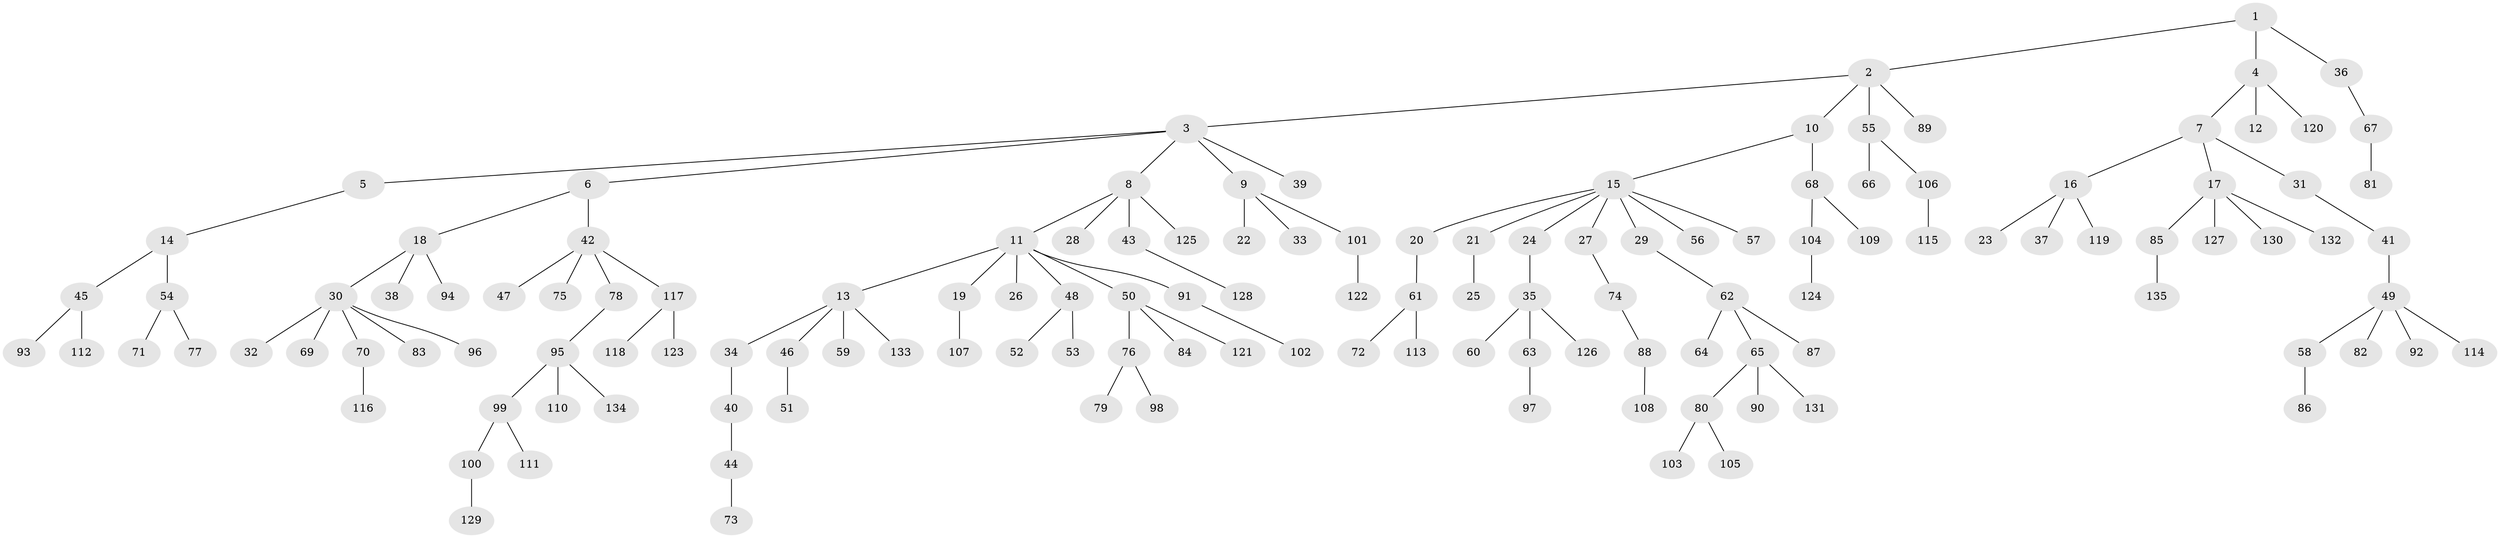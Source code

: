 // Generated by graph-tools (version 1.1) at 2025/53/03/09/25 04:53:34]
// undirected, 135 vertices, 134 edges
graph export_dot {
graph [start="1"]
  node [color=gray90,style=filled];
  1;
  2;
  3;
  4;
  5;
  6;
  7;
  8;
  9;
  10;
  11;
  12;
  13;
  14;
  15;
  16;
  17;
  18;
  19;
  20;
  21;
  22;
  23;
  24;
  25;
  26;
  27;
  28;
  29;
  30;
  31;
  32;
  33;
  34;
  35;
  36;
  37;
  38;
  39;
  40;
  41;
  42;
  43;
  44;
  45;
  46;
  47;
  48;
  49;
  50;
  51;
  52;
  53;
  54;
  55;
  56;
  57;
  58;
  59;
  60;
  61;
  62;
  63;
  64;
  65;
  66;
  67;
  68;
  69;
  70;
  71;
  72;
  73;
  74;
  75;
  76;
  77;
  78;
  79;
  80;
  81;
  82;
  83;
  84;
  85;
  86;
  87;
  88;
  89;
  90;
  91;
  92;
  93;
  94;
  95;
  96;
  97;
  98;
  99;
  100;
  101;
  102;
  103;
  104;
  105;
  106;
  107;
  108;
  109;
  110;
  111;
  112;
  113;
  114;
  115;
  116;
  117;
  118;
  119;
  120;
  121;
  122;
  123;
  124;
  125;
  126;
  127;
  128;
  129;
  130;
  131;
  132;
  133;
  134;
  135;
  1 -- 2;
  1 -- 4;
  1 -- 36;
  2 -- 3;
  2 -- 10;
  2 -- 55;
  2 -- 89;
  3 -- 5;
  3 -- 6;
  3 -- 8;
  3 -- 9;
  3 -- 39;
  4 -- 7;
  4 -- 12;
  4 -- 120;
  5 -- 14;
  6 -- 18;
  6 -- 42;
  7 -- 16;
  7 -- 17;
  7 -- 31;
  8 -- 11;
  8 -- 28;
  8 -- 43;
  8 -- 125;
  9 -- 22;
  9 -- 33;
  9 -- 101;
  10 -- 15;
  10 -- 68;
  11 -- 13;
  11 -- 19;
  11 -- 26;
  11 -- 48;
  11 -- 50;
  11 -- 91;
  13 -- 34;
  13 -- 46;
  13 -- 59;
  13 -- 133;
  14 -- 45;
  14 -- 54;
  15 -- 20;
  15 -- 21;
  15 -- 24;
  15 -- 27;
  15 -- 29;
  15 -- 56;
  15 -- 57;
  16 -- 23;
  16 -- 37;
  16 -- 119;
  17 -- 85;
  17 -- 127;
  17 -- 130;
  17 -- 132;
  18 -- 30;
  18 -- 38;
  18 -- 94;
  19 -- 107;
  20 -- 61;
  21 -- 25;
  24 -- 35;
  27 -- 74;
  29 -- 62;
  30 -- 32;
  30 -- 69;
  30 -- 70;
  30 -- 83;
  30 -- 96;
  31 -- 41;
  34 -- 40;
  35 -- 60;
  35 -- 63;
  35 -- 126;
  36 -- 67;
  40 -- 44;
  41 -- 49;
  42 -- 47;
  42 -- 75;
  42 -- 78;
  42 -- 117;
  43 -- 128;
  44 -- 73;
  45 -- 93;
  45 -- 112;
  46 -- 51;
  48 -- 52;
  48 -- 53;
  49 -- 58;
  49 -- 82;
  49 -- 92;
  49 -- 114;
  50 -- 76;
  50 -- 84;
  50 -- 121;
  54 -- 71;
  54 -- 77;
  55 -- 66;
  55 -- 106;
  58 -- 86;
  61 -- 72;
  61 -- 113;
  62 -- 64;
  62 -- 65;
  62 -- 87;
  63 -- 97;
  65 -- 80;
  65 -- 90;
  65 -- 131;
  67 -- 81;
  68 -- 104;
  68 -- 109;
  70 -- 116;
  74 -- 88;
  76 -- 79;
  76 -- 98;
  78 -- 95;
  80 -- 103;
  80 -- 105;
  85 -- 135;
  88 -- 108;
  91 -- 102;
  95 -- 99;
  95 -- 110;
  95 -- 134;
  99 -- 100;
  99 -- 111;
  100 -- 129;
  101 -- 122;
  104 -- 124;
  106 -- 115;
  117 -- 118;
  117 -- 123;
}
